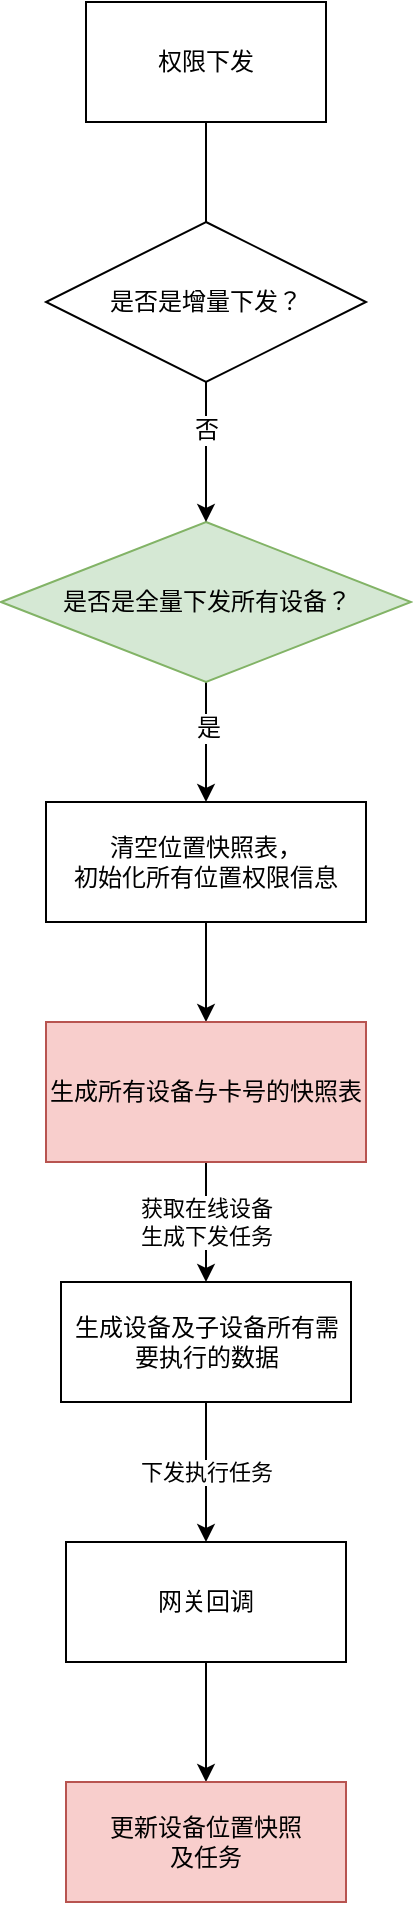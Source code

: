 <mxfile version="12.6.5" type="github"><diagram id="v_arF2TW2bqlZ3hK2OgE" name="Page-1"><mxGraphModel dx="782" dy="388" grid="1" gridSize="10" guides="1" tooltips="1" connect="1" arrows="1" fold="1" page="1" pageScale="1" pageWidth="827" pageHeight="1169" math="0" shadow="0"><root><mxCell id="0"/><mxCell id="1" parent="0"/><mxCell id="MOwNMbAIh5BBS8uGqdnz-7" style="edgeStyle=orthogonalEdgeStyle;rounded=0;orthogonalLoop=1;jettySize=auto;html=1;entryX=0.5;entryY=0;entryDx=0;entryDy=0;" edge="1" parent="1" source="MOwNMbAIh5BBS8uGqdnz-1"><mxGeometry relative="1" as="geometry"><mxPoint x="160" y="150" as="targetPoint"/></mxGeometry></mxCell><mxCell id="MOwNMbAIh5BBS8uGqdnz-1" value="权限下发" style="rounded=0;whiteSpace=wrap;html=1;" vertex="1" parent="1"><mxGeometry x="100" y="20" width="120" height="60" as="geometry"/></mxCell><mxCell id="MOwNMbAIh5BBS8uGqdnz-8" style="edgeStyle=orthogonalEdgeStyle;rounded=0;orthogonalLoop=1;jettySize=auto;html=1;entryX=0.5;entryY=0;entryDx=0;entryDy=0;" edge="1" parent="1" source="MOwNMbAIh5BBS8uGqdnz-2" target="MOwNMbAIh5BBS8uGqdnz-4"><mxGeometry relative="1" as="geometry"/></mxCell><mxCell id="MOwNMbAIh5BBS8uGqdnz-9" value="是" style="text;html=1;align=center;verticalAlign=middle;resizable=0;points=[];labelBackgroundColor=#ffffff;" vertex="1" connectable="0" parent="MOwNMbAIh5BBS8uGqdnz-8"><mxGeometry x="-0.244" y="1" relative="1" as="geometry"><mxPoint as="offset"/></mxGeometry></mxCell><mxCell id="MOwNMbAIh5BBS8uGqdnz-2" value="是否是全量下发所有设备？" style="rhombus;whiteSpace=wrap;html=1;fillColor=#d5e8d4;strokeColor=#82b366;" vertex="1" parent="1"><mxGeometry x="57.5" y="280" width="205" height="80" as="geometry"/></mxCell><mxCell id="MOwNMbAIh5BBS8uGqdnz-15" style="edgeStyle=orthogonalEdgeStyle;rounded=0;orthogonalLoop=1;jettySize=auto;html=1;entryX=0.5;entryY=0;entryDx=0;entryDy=0;" edge="1" parent="1" source="MOwNMbAIh5BBS8uGqdnz-4" target="MOwNMbAIh5BBS8uGqdnz-14"><mxGeometry relative="1" as="geometry"/></mxCell><mxCell id="MOwNMbAIh5BBS8uGqdnz-4" value="清空位置快照表，&lt;br&gt;初始化所有位置权限信息" style="rounded=0;whiteSpace=wrap;html=1;" vertex="1" parent="1"><mxGeometry x="80" y="420" width="160" height="60" as="geometry"/></mxCell><mxCell id="MOwNMbAIh5BBS8uGqdnz-11" style="edgeStyle=orthogonalEdgeStyle;rounded=0;orthogonalLoop=1;jettySize=auto;html=1;entryX=0.5;entryY=0;entryDx=0;entryDy=0;" edge="1" parent="1" source="MOwNMbAIh5BBS8uGqdnz-10" target="MOwNMbAIh5BBS8uGqdnz-2"><mxGeometry relative="1" as="geometry"/></mxCell><mxCell id="MOwNMbAIh5BBS8uGqdnz-12" value="否" style="text;html=1;align=center;verticalAlign=middle;resizable=0;points=[];labelBackgroundColor=#ffffff;" vertex="1" connectable="0" parent="MOwNMbAIh5BBS8uGqdnz-11"><mxGeometry x="0.225" y="-2" relative="1" as="geometry"><mxPoint x="2" y="-19" as="offset"/></mxGeometry></mxCell><mxCell id="MOwNMbAIh5BBS8uGqdnz-10" value="是否是增量下发？" style="rhombus;whiteSpace=wrap;html=1;" vertex="1" parent="1"><mxGeometry x="80" y="130" width="160" height="80" as="geometry"/></mxCell><mxCell id="MOwNMbAIh5BBS8uGqdnz-18" value="获取在线设备&lt;br&gt;生成下发任务" style="edgeStyle=orthogonalEdgeStyle;rounded=0;orthogonalLoop=1;jettySize=auto;html=1;entryX=0.5;entryY=0;entryDx=0;entryDy=0;" edge="1" parent="1" source="MOwNMbAIh5BBS8uGqdnz-14" target="MOwNMbAIh5BBS8uGqdnz-17"><mxGeometry relative="1" as="geometry"/></mxCell><mxCell id="MOwNMbAIh5BBS8uGqdnz-14" value="生成所有设备与卡号的快照表" style="rounded=0;whiteSpace=wrap;html=1;fillColor=#f8cecc;strokeColor=#b85450;" vertex="1" parent="1"><mxGeometry x="80" y="530" width="160" height="70" as="geometry"/></mxCell><mxCell id="MOwNMbAIh5BBS8uGqdnz-22" value="下发执行任务" style="edgeStyle=orthogonalEdgeStyle;rounded=0;orthogonalLoop=1;jettySize=auto;html=1;" edge="1" parent="1" source="MOwNMbAIh5BBS8uGqdnz-17" target="MOwNMbAIh5BBS8uGqdnz-19"><mxGeometry relative="1" as="geometry"/></mxCell><mxCell id="MOwNMbAIh5BBS8uGqdnz-17" value="生成设备及子设备所有需要执行的数据" style="rounded=0;whiteSpace=wrap;html=1;" vertex="1" parent="1"><mxGeometry x="87.5" y="660" width="145" height="60" as="geometry"/></mxCell><mxCell id="MOwNMbAIh5BBS8uGqdnz-24" style="edgeStyle=orthogonalEdgeStyle;rounded=0;orthogonalLoop=1;jettySize=auto;html=1;" edge="1" parent="1" source="MOwNMbAIh5BBS8uGqdnz-19" target="MOwNMbAIh5BBS8uGqdnz-23"><mxGeometry relative="1" as="geometry"/></mxCell><mxCell id="MOwNMbAIh5BBS8uGqdnz-19" value="网关回调" style="rounded=0;whiteSpace=wrap;html=1;" vertex="1" parent="1"><mxGeometry x="90" y="790" width="140" height="60" as="geometry"/></mxCell><mxCell id="MOwNMbAIh5BBS8uGqdnz-23" value="更新设备位置快照&lt;br&gt;及任务" style="rounded=0;whiteSpace=wrap;html=1;fillColor=#f8cecc;strokeColor=#b85450;" vertex="1" parent="1"><mxGeometry x="90" y="910" width="140" height="60" as="geometry"/></mxCell></root></mxGraphModel></diagram></mxfile>
